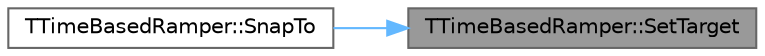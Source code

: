 digraph "TTimeBasedRamper::SetTarget"
{
 // INTERACTIVE_SVG=YES
 // LATEX_PDF_SIZE
  bgcolor="transparent";
  edge [fontname=Helvetica,fontsize=10,labelfontname=Helvetica,labelfontsize=10];
  node [fontname=Helvetica,fontsize=10,shape=box,height=0.2,width=0.4];
  rankdir="RL";
  Node1 [id="Node000001",label="TTimeBasedRamper::SetTarget",height=0.2,width=0.4,color="gray40", fillcolor="grey60", style="filled", fontcolor="black",tooltip=" "];
  Node1 -> Node2 [id="edge1_Node000001_Node000002",dir="back",color="steelblue1",style="solid",tooltip=" "];
  Node2 [id="Node000002",label="TTimeBasedRamper::SnapTo",height=0.2,width=0.4,color="grey40", fillcolor="white", style="filled",URL="$d7/dce/classTTimeBasedRamper.html#ad2a65cbc316767290aa6a70917464055",tooltip=" "];
}
